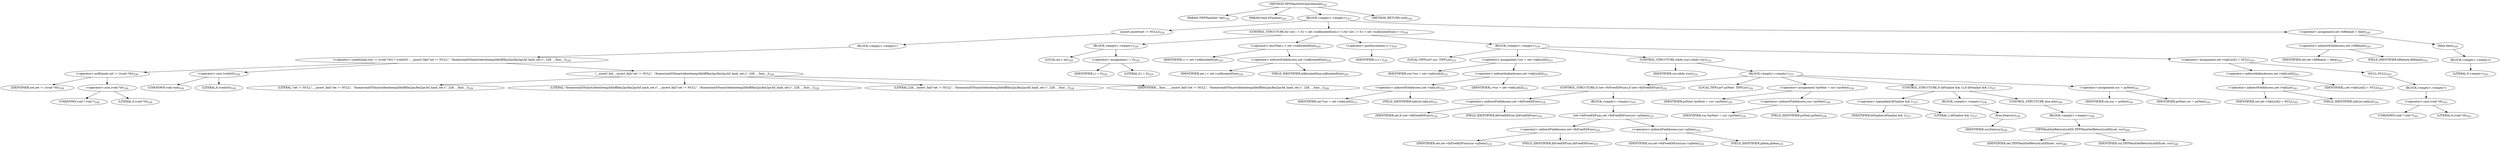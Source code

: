 digraph "TIFFHashSetClearInternal" {  
"5154" [label = <(METHOD,TIFFHashSetClearInternal)<SUB>226</SUB>> ]
"5155" [label = <(PARAM,TIFFHashSet *set)<SUB>226</SUB>> ]
"5156" [label = <(PARAM,bool bFinalize)<SUB>226</SUB>> ]
"5157" [label = <(BLOCK,&lt;empty&gt;,&lt;empty&gt;)<SUB>227</SUB>> ]
"5158" [label = <(assert,assert(set != NULL))<SUB>228</SUB>> ]
"5159" [label = <(BLOCK,&lt;empty&gt;,&lt;empty&gt;)> ]
"5160" [label = <(&lt;operator&gt;.conditional,(set != ((void *)0)) ? (void)(0) : __assert_fail(&quot;set != NULL&quot;, &quot;/home/cmd/OSmart/identitemp/libtiff/fax2ps/fax2ps/tif_hash_set.c&quot;, 228, __func__))<SUB>228</SUB>> ]
"5161" [label = <(&lt;operator&gt;.notEquals,set != ((void *)0))<SUB>228</SUB>> ]
"5162" [label = <(IDENTIFIER,set,set != ((void *)0))<SUB>228</SUB>> ]
"5163" [label = <(&lt;operator&gt;.cast,(void *)0)<SUB>228</SUB>> ]
"5164" [label = <(UNKNOWN,void *,void *)<SUB>228</SUB>> ]
"5165" [label = <(LITERAL,0,(void *)0)<SUB>228</SUB>> ]
"5166" [label = <(&lt;operator&gt;.cast,(void)(0))<SUB>228</SUB>> ]
"5167" [label = <(UNKNOWN,void,void)<SUB>228</SUB>> ]
"5168" [label = <(LITERAL,0,(void)(0))<SUB>228</SUB>> ]
"5169" [label = <(__assert_fail,__assert_fail(&quot;set != NULL&quot;, &quot;/home/cmd/OSmart/identitemp/libtiff/fax2ps/fax2ps/tif_hash_set.c&quot;, 228, __func__))<SUB>228</SUB>> ]
"5170" [label = <(LITERAL,&quot;set != NULL&quot;,__assert_fail(&quot;set != NULL&quot;, &quot;/home/cmd/OSmart/identitemp/libtiff/fax2ps/fax2ps/tif_hash_set.c&quot;, 228, __func__))<SUB>228</SUB>> ]
"5171" [label = <(LITERAL,&quot;/home/cmd/OSmart/identitemp/libtiff/fax2ps/fax2ps/tif_hash_set.c&quot;,__assert_fail(&quot;set != NULL&quot;, &quot;/home/cmd/OSmart/identitemp/libtiff/fax2ps/fax2ps/tif_hash_set.c&quot;, 228, __func__))<SUB>228</SUB>> ]
"5172" [label = <(LITERAL,228,__assert_fail(&quot;set != NULL&quot;, &quot;/home/cmd/OSmart/identitemp/libtiff/fax2ps/fax2ps/tif_hash_set.c&quot;, 228, __func__))<SUB>228</SUB>> ]
"5173" [label = <(IDENTIFIER,__func__,__assert_fail(&quot;set != NULL&quot;, &quot;/home/cmd/OSmart/identitemp/libtiff/fax2ps/fax2ps/tif_hash_set.c&quot;, 228, __func__))<SUB>228</SUB>> ]
"5174" [label = <(CONTROL_STRUCTURE,for (int i = 0;i &lt; set-&gt;nAllocatedSize;i++),for (int i = 0;i &lt; set-&gt;nAllocatedSize;i++))<SUB>229</SUB>> ]
"5175" [label = <(BLOCK,&lt;empty&gt;,&lt;empty&gt;)<SUB>229</SUB>> ]
"5176" [label = <(LOCAL,int i: int)<SUB>229</SUB>> ]
"5177" [label = <(&lt;operator&gt;.assignment,i = 0)<SUB>229</SUB>> ]
"5178" [label = <(IDENTIFIER,i,i = 0)<SUB>229</SUB>> ]
"5179" [label = <(LITERAL,0,i = 0)<SUB>229</SUB>> ]
"5180" [label = <(&lt;operator&gt;.lessThan,i &lt; set-&gt;nAllocatedSize)<SUB>229</SUB>> ]
"5181" [label = <(IDENTIFIER,i,i &lt; set-&gt;nAllocatedSize)<SUB>229</SUB>> ]
"5182" [label = <(&lt;operator&gt;.indirectFieldAccess,set-&gt;nAllocatedSize)<SUB>229</SUB>> ]
"5183" [label = <(IDENTIFIER,set,i &lt; set-&gt;nAllocatedSize)<SUB>229</SUB>> ]
"5184" [label = <(FIELD_IDENTIFIER,nAllocatedSize,nAllocatedSize)<SUB>229</SUB>> ]
"5185" [label = <(&lt;operator&gt;.postIncrement,i++)<SUB>229</SUB>> ]
"5186" [label = <(IDENTIFIER,i,i++)<SUB>229</SUB>> ]
"5187" [label = <(BLOCK,&lt;empty&gt;,&lt;empty&gt;)<SUB>230</SUB>> ]
"5188" [label = <(LOCAL,TIFFList* cur: TIFFList)<SUB>231</SUB>> ]
"5189" [label = <(&lt;operator&gt;.assignment,*cur = set-&gt;tabList[i])<SUB>231</SUB>> ]
"5190" [label = <(IDENTIFIER,cur,*cur = set-&gt;tabList[i])<SUB>231</SUB>> ]
"5191" [label = <(&lt;operator&gt;.indirectIndexAccess,set-&gt;tabList[i])<SUB>231</SUB>> ]
"5192" [label = <(&lt;operator&gt;.indirectFieldAccess,set-&gt;tabList)<SUB>231</SUB>> ]
"5193" [label = <(IDENTIFIER,set,*cur = set-&gt;tabList[i])<SUB>231</SUB>> ]
"5194" [label = <(FIELD_IDENTIFIER,tabList,tabList)<SUB>231</SUB>> ]
"5195" [label = <(IDENTIFIER,i,*cur = set-&gt;tabList[i])<SUB>231</SUB>> ]
"5196" [label = <(CONTROL_STRUCTURE,while (cur),while (cur))<SUB>232</SUB>> ]
"5197" [label = <(IDENTIFIER,cur,while (cur))<SUB>232</SUB>> ]
"5198" [label = <(BLOCK,&lt;empty&gt;,&lt;empty&gt;)<SUB>233</SUB>> ]
"5199" [label = <(CONTROL_STRUCTURE,if (set-&gt;fnFreeEltFunc),if (set-&gt;fnFreeEltFunc))<SUB>234</SUB>> ]
"5200" [label = <(&lt;operator&gt;.indirectFieldAccess,set-&gt;fnFreeEltFunc)<SUB>234</SUB>> ]
"5201" [label = <(IDENTIFIER,set,if (set-&gt;fnFreeEltFunc))<SUB>234</SUB>> ]
"5202" [label = <(FIELD_IDENTIFIER,fnFreeEltFunc,fnFreeEltFunc)<SUB>234</SUB>> ]
"5203" [label = <(BLOCK,&lt;empty&gt;,&lt;empty&gt;)<SUB>235</SUB>> ]
"5204" [label = <(set-&gt;fnFreeEltFunc,set-&gt;fnFreeEltFunc(cur-&gt;pData))<SUB>235</SUB>> ]
"5205" [label = <(&lt;operator&gt;.indirectFieldAccess,set-&gt;fnFreeEltFunc)<SUB>235</SUB>> ]
"5206" [label = <(IDENTIFIER,set,set-&gt;fnFreeEltFunc(cur-&gt;pData))<SUB>235</SUB>> ]
"5207" [label = <(FIELD_IDENTIFIER,fnFreeEltFunc,fnFreeEltFunc)<SUB>235</SUB>> ]
"5208" [label = <(&lt;operator&gt;.indirectFieldAccess,cur-&gt;pData)<SUB>235</SUB>> ]
"5209" [label = <(IDENTIFIER,cur,set-&gt;fnFreeEltFunc(cur-&gt;pData))<SUB>235</SUB>> ]
"5210" [label = <(FIELD_IDENTIFIER,pData,pData)<SUB>235</SUB>> ]
"5211" [label = <(LOCAL,TIFFList* psNext: TIFFList)<SUB>236</SUB>> ]
"5212" [label = <(&lt;operator&gt;.assignment,*psNext = cur-&gt;psNext)<SUB>236</SUB>> ]
"5213" [label = <(IDENTIFIER,psNext,*psNext = cur-&gt;psNext)<SUB>236</SUB>> ]
"5214" [label = <(&lt;operator&gt;.indirectFieldAccess,cur-&gt;psNext)<SUB>236</SUB>> ]
"5215" [label = <(IDENTIFIER,cur,*psNext = cur-&gt;psNext)<SUB>236</SUB>> ]
"5216" [label = <(FIELD_IDENTIFIER,psNext,psNext)<SUB>236</SUB>> ]
"5217" [label = <(CONTROL_STRUCTURE,if (bFinalize &amp;&amp; 1),if (bFinalize &amp;&amp; 1))<SUB>237</SUB>> ]
"5218" [label = <(&lt;operator&gt;.logicalAnd,bFinalize &amp;&amp; 1)<SUB>237</SUB>> ]
"5219" [label = <(IDENTIFIER,bFinalize,bFinalize &amp;&amp; 1)<SUB>237</SUB>> ]
"5220" [label = <(LITERAL,1,bFinalize &amp;&amp; 1)<SUB>237</SUB>> ]
"5221" [label = <(BLOCK,&lt;empty&gt;,&lt;empty&gt;)<SUB>238</SUB>> ]
"5222" [label = <(free,free(cur))<SUB>238</SUB>> ]
"5223" [label = <(IDENTIFIER,cur,free(cur))<SUB>238</SUB>> ]
"5224" [label = <(CONTROL_STRUCTURE,else,else)<SUB>240</SUB>> ]
"5225" [label = <(BLOCK,&lt;empty&gt;,&lt;empty&gt;)<SUB>240</SUB>> ]
"5226" [label = <(TIFFHashSetReturnListElt,TIFFHashSetReturnListElt(set, cur))<SUB>240</SUB>> ]
"5227" [label = <(IDENTIFIER,set,TIFFHashSetReturnListElt(set, cur))<SUB>240</SUB>> ]
"5228" [label = <(IDENTIFIER,cur,TIFFHashSetReturnListElt(set, cur))<SUB>240</SUB>> ]
"5229" [label = <(&lt;operator&gt;.assignment,cur = psNext)<SUB>241</SUB>> ]
"5230" [label = <(IDENTIFIER,cur,cur = psNext)<SUB>241</SUB>> ]
"5231" [label = <(IDENTIFIER,psNext,cur = psNext)<SUB>241</SUB>> ]
"5232" [label = <(&lt;operator&gt;.assignment,set-&gt;tabList[i] = NULL)<SUB>243</SUB>> ]
"5233" [label = <(&lt;operator&gt;.indirectIndexAccess,set-&gt;tabList[i])<SUB>243</SUB>> ]
"5234" [label = <(&lt;operator&gt;.indirectFieldAccess,set-&gt;tabList)<SUB>243</SUB>> ]
"5235" [label = <(IDENTIFIER,set,set-&gt;tabList[i] = NULL)<SUB>243</SUB>> ]
"5236" [label = <(FIELD_IDENTIFIER,tabList,tabList)<SUB>243</SUB>> ]
"5237" [label = <(IDENTIFIER,i,set-&gt;tabList[i] = NULL)<SUB>243</SUB>> ]
"5238" [label = <(NULL,NULL)<SUB>243</SUB>> ]
"5239" [label = <(BLOCK,&lt;empty&gt;,&lt;empty&gt;)> ]
"5240" [label = <(&lt;operator&gt;.cast,(void *)0)<SUB>243</SUB>> ]
"5241" [label = <(UNKNOWN,void *,void *)<SUB>243</SUB>> ]
"5242" [label = <(LITERAL,0,(void *)0)<SUB>243</SUB>> ]
"5243" [label = <(&lt;operator&gt;.assignment,set-&gt;bRehash = false)<SUB>245</SUB>> ]
"5244" [label = <(&lt;operator&gt;.indirectFieldAccess,set-&gt;bRehash)<SUB>245</SUB>> ]
"5245" [label = <(IDENTIFIER,set,set-&gt;bRehash = false)<SUB>245</SUB>> ]
"5246" [label = <(FIELD_IDENTIFIER,bRehash,bRehash)<SUB>245</SUB>> ]
"5247" [label = <(false,false)<SUB>245</SUB>> ]
"5248" [label = <(BLOCK,&lt;empty&gt;,&lt;empty&gt;)> ]
"5249" [label = <(LITERAL,0,&lt;empty&gt;)<SUB>245</SUB>> ]
"5250" [label = <(METHOD_RETURN,void)<SUB>226</SUB>> ]
  "5154" -> "5155" 
  "5154" -> "5156" 
  "5154" -> "5157" 
  "5154" -> "5250" 
  "5157" -> "5158" 
  "5157" -> "5174" 
  "5157" -> "5243" 
  "5158" -> "5159" 
  "5159" -> "5160" 
  "5160" -> "5161" 
  "5160" -> "5166" 
  "5160" -> "5169" 
  "5161" -> "5162" 
  "5161" -> "5163" 
  "5163" -> "5164" 
  "5163" -> "5165" 
  "5166" -> "5167" 
  "5166" -> "5168" 
  "5169" -> "5170" 
  "5169" -> "5171" 
  "5169" -> "5172" 
  "5169" -> "5173" 
  "5174" -> "5175" 
  "5174" -> "5180" 
  "5174" -> "5185" 
  "5174" -> "5187" 
  "5175" -> "5176" 
  "5175" -> "5177" 
  "5177" -> "5178" 
  "5177" -> "5179" 
  "5180" -> "5181" 
  "5180" -> "5182" 
  "5182" -> "5183" 
  "5182" -> "5184" 
  "5185" -> "5186" 
  "5187" -> "5188" 
  "5187" -> "5189" 
  "5187" -> "5196" 
  "5187" -> "5232" 
  "5189" -> "5190" 
  "5189" -> "5191" 
  "5191" -> "5192" 
  "5191" -> "5195" 
  "5192" -> "5193" 
  "5192" -> "5194" 
  "5196" -> "5197" 
  "5196" -> "5198" 
  "5198" -> "5199" 
  "5198" -> "5211" 
  "5198" -> "5212" 
  "5198" -> "5217" 
  "5198" -> "5229" 
  "5199" -> "5200" 
  "5199" -> "5203" 
  "5200" -> "5201" 
  "5200" -> "5202" 
  "5203" -> "5204" 
  "5204" -> "5205" 
  "5204" -> "5208" 
  "5205" -> "5206" 
  "5205" -> "5207" 
  "5208" -> "5209" 
  "5208" -> "5210" 
  "5212" -> "5213" 
  "5212" -> "5214" 
  "5214" -> "5215" 
  "5214" -> "5216" 
  "5217" -> "5218" 
  "5217" -> "5221" 
  "5217" -> "5224" 
  "5218" -> "5219" 
  "5218" -> "5220" 
  "5221" -> "5222" 
  "5222" -> "5223" 
  "5224" -> "5225" 
  "5225" -> "5226" 
  "5226" -> "5227" 
  "5226" -> "5228" 
  "5229" -> "5230" 
  "5229" -> "5231" 
  "5232" -> "5233" 
  "5232" -> "5238" 
  "5233" -> "5234" 
  "5233" -> "5237" 
  "5234" -> "5235" 
  "5234" -> "5236" 
  "5238" -> "5239" 
  "5239" -> "5240" 
  "5240" -> "5241" 
  "5240" -> "5242" 
  "5243" -> "5244" 
  "5243" -> "5247" 
  "5244" -> "5245" 
  "5244" -> "5246" 
  "5247" -> "5248" 
  "5248" -> "5249" 
}
